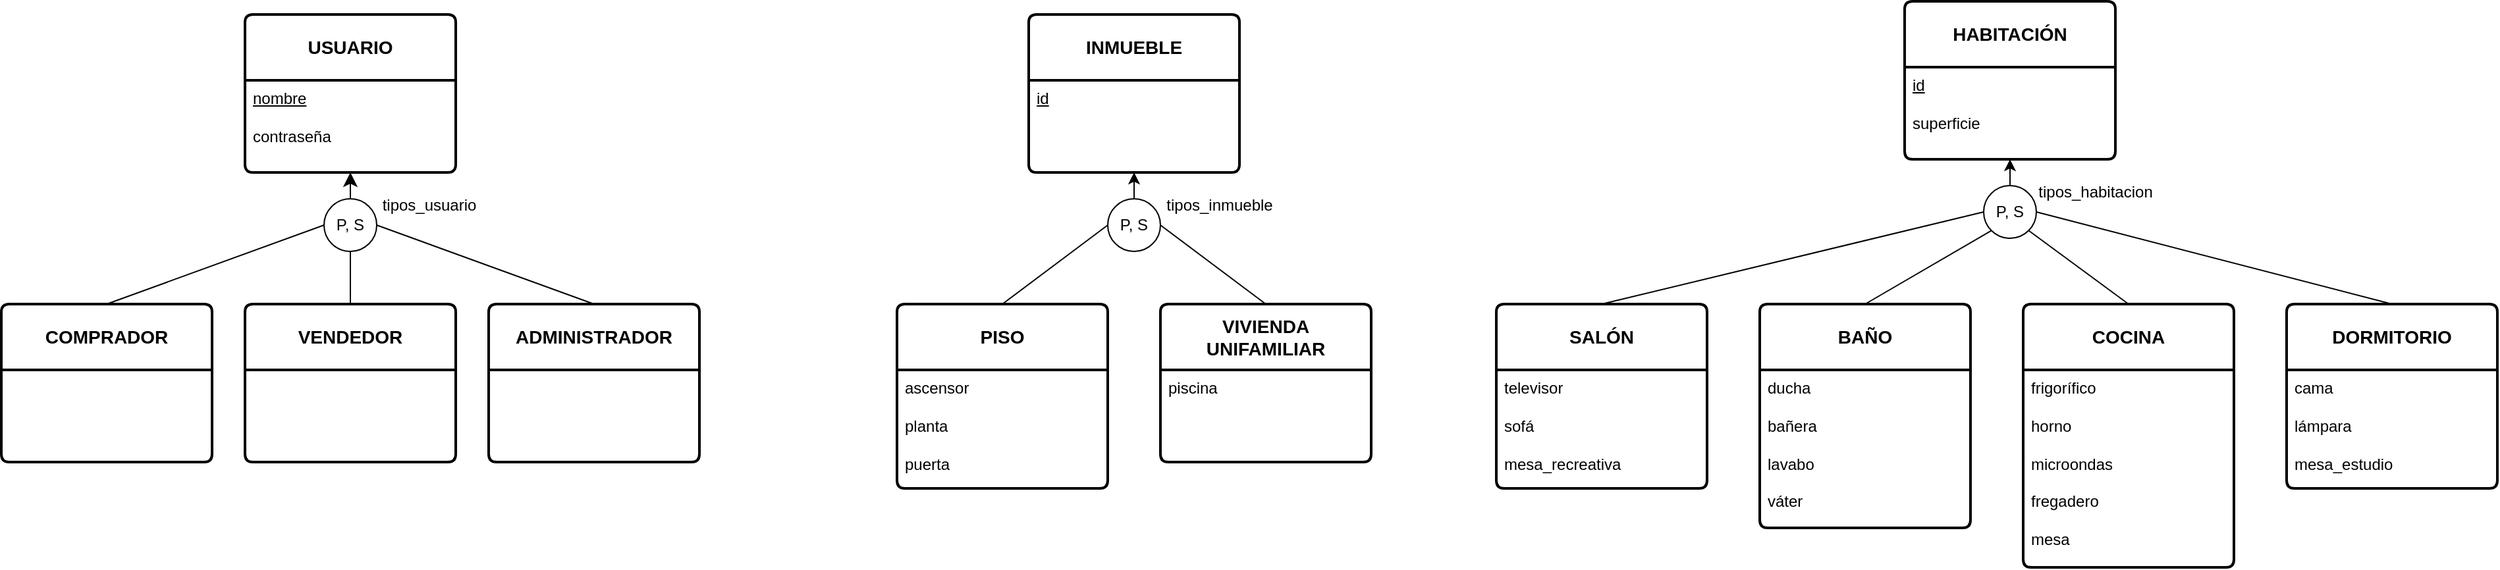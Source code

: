 <mxfile version="27.0.5">
  <diagram id="R2lEEEUBdFMjLlhIrx00" name="Page-1">
    <mxGraphModel dx="1477" dy="783" grid="1" gridSize="10" guides="1" tooltips="1" connect="1" arrows="1" fold="1" page="1" pageScale="1" pageWidth="850" pageHeight="1100" math="0" shadow="0" extFonts="Permanent Marker^https://fonts.googleapis.com/css?family=Permanent+Marker">
      <root>
        <mxCell id="0" />
        <mxCell id="1" parent="0" />
        <mxCell id="4e2i7B92s4lmDY4O2SuO-6" value="&lt;b&gt;USUARIO&lt;/b&gt;" style="swimlane;childLayout=stackLayout;horizontal=1;startSize=50;horizontalStack=0;rounded=1;fontSize=14;fontStyle=0;strokeWidth=2;resizeParent=0;resizeLast=1;shadow=0;dashed=0;align=center;arcSize=4;whiteSpace=wrap;html=1;" parent="1" vertex="1">
          <mxGeometry x="280" y="180" width="160" height="120" as="geometry" />
        </mxCell>
        <mxCell id="4e2i7B92s4lmDY4O2SuO-7" value="&lt;u&gt;nombre&lt;/u&gt;&lt;br&gt;&lt;br&gt;&lt;div&gt;contraseña&lt;/div&gt;" style="align=left;strokeColor=none;fillColor=none;spacingLeft=4;spacingRight=4;fontSize=12;verticalAlign=top;resizable=0;rotatable=0;part=1;html=1;whiteSpace=wrap;" parent="4e2i7B92s4lmDY4O2SuO-6" vertex="1">
          <mxGeometry y="50" width="160" height="70" as="geometry" />
        </mxCell>
        <mxCell id="4e2i7B92s4lmDY4O2SuO-20" style="edgeStyle=none;curved=1;rounded=0;orthogonalLoop=1;jettySize=auto;html=1;exitX=0.5;exitY=0;exitDx=0;exitDy=0;entryX=0;entryY=0.5;entryDx=0;entryDy=0;fontSize=12;startSize=8;endSize=8;endArrow=none;startFill=0;" parent="1" source="4e2i7B92s4lmDY4O2SuO-8" target="4e2i7B92s4lmDY4O2SuO-13" edge="1">
          <mxGeometry relative="1" as="geometry" />
        </mxCell>
        <mxCell id="4e2i7B92s4lmDY4O2SuO-8" value="&lt;b&gt;COMPRADOR&lt;/b&gt;" style="swimlane;childLayout=stackLayout;horizontal=1;startSize=50;horizontalStack=0;rounded=1;fontSize=14;fontStyle=0;strokeWidth=2;resizeParent=0;resizeLast=1;shadow=0;dashed=0;align=center;arcSize=4;whiteSpace=wrap;html=1;" parent="1" vertex="1">
          <mxGeometry x="95" y="400" width="160" height="120" as="geometry" />
        </mxCell>
        <mxCell id="4e2i7B92s4lmDY4O2SuO-19" style="edgeStyle=none;curved=1;rounded=0;orthogonalLoop=1;jettySize=auto;html=1;exitX=0.5;exitY=0;exitDx=0;exitDy=0;entryX=0.5;entryY=1;entryDx=0;entryDy=0;fontSize=12;startSize=8;endSize=8;endArrow=none;startFill=0;" parent="1" source="4e2i7B92s4lmDY4O2SuO-10" target="4e2i7B92s4lmDY4O2SuO-13" edge="1">
          <mxGeometry relative="1" as="geometry" />
        </mxCell>
        <mxCell id="4e2i7B92s4lmDY4O2SuO-10" value="&lt;b&gt;VENDEDOR&lt;/b&gt;" style="swimlane;childLayout=stackLayout;horizontal=1;startSize=50;horizontalStack=0;rounded=1;fontSize=14;fontStyle=0;strokeWidth=2;resizeParent=0;resizeLast=1;shadow=0;dashed=0;align=center;arcSize=4;whiteSpace=wrap;html=1;" parent="1" vertex="1">
          <mxGeometry x="280" y="400" width="160" height="120" as="geometry" />
        </mxCell>
        <mxCell id="4e2i7B92s4lmDY4O2SuO-18" style="edgeStyle=none;curved=1;rounded=0;orthogonalLoop=1;jettySize=auto;html=1;exitX=0.5;exitY=0;exitDx=0;exitDy=0;entryX=1;entryY=0.5;entryDx=0;entryDy=0;fontSize=12;startSize=8;endSize=8;endArrow=none;startFill=0;" parent="1" source="4e2i7B92s4lmDY4O2SuO-11" target="4e2i7B92s4lmDY4O2SuO-13" edge="1">
          <mxGeometry relative="1" as="geometry" />
        </mxCell>
        <mxCell id="4e2i7B92s4lmDY4O2SuO-11" value="&lt;b&gt;ADMINISTRADOR&lt;/b&gt;" style="swimlane;childLayout=stackLayout;horizontal=1;startSize=50;horizontalStack=0;rounded=1;fontSize=14;fontStyle=0;strokeWidth=2;resizeParent=0;resizeLast=1;shadow=0;dashed=0;align=center;arcSize=4;whiteSpace=wrap;html=1;" parent="1" vertex="1">
          <mxGeometry x="465" y="400" width="160" height="120" as="geometry" />
        </mxCell>
        <mxCell id="4e2i7B92s4lmDY4O2SuO-14" style="edgeStyle=none;curved=1;rounded=0;orthogonalLoop=1;jettySize=auto;html=1;exitX=0.5;exitY=0;exitDx=0;exitDy=0;entryX=0.5;entryY=1;entryDx=0;entryDy=0;fontSize=12;startSize=8;endSize=8;" parent="1" source="4e2i7B92s4lmDY4O2SuO-13" target="4e2i7B92s4lmDY4O2SuO-7" edge="1">
          <mxGeometry relative="1" as="geometry" />
        </mxCell>
        <mxCell id="4e2i7B92s4lmDY4O2SuO-13" value="P, S" style="ellipse;whiteSpace=wrap;html=1;aspect=fixed;" parent="1" vertex="1">
          <mxGeometry x="340" y="320" width="40" height="40" as="geometry" />
        </mxCell>
        <mxCell id="4e2i7B92s4lmDY4O2SuO-21" value="tipos_usuario" style="text;html=1;align=center;verticalAlign=middle;whiteSpace=wrap;rounded=0;" parent="1" vertex="1">
          <mxGeometry x="390" y="310" width="60" height="30" as="geometry" />
        </mxCell>
        <mxCell id="4e2i7B92s4lmDY4O2SuO-22" value="&lt;b&gt;INMUEBLE&lt;/b&gt;" style="swimlane;childLayout=stackLayout;horizontal=1;startSize=50;horizontalStack=0;rounded=1;fontSize=14;fontStyle=0;strokeWidth=2;resizeParent=0;resizeLast=1;shadow=0;dashed=0;align=center;arcSize=4;whiteSpace=wrap;html=1;" parent="1" vertex="1">
          <mxGeometry x="875" y="180" width="160" height="120" as="geometry" />
        </mxCell>
        <mxCell id="4e2i7B92s4lmDY4O2SuO-23" value="&lt;u&gt;id&lt;/u&gt;&lt;br&gt;&lt;br&gt;&lt;div&gt;&lt;br&gt;&lt;/div&gt;" style="align=left;strokeColor=none;fillColor=none;spacingLeft=4;spacingRight=4;fontSize=12;verticalAlign=top;resizable=0;rotatable=0;part=1;html=1;whiteSpace=wrap;" parent="4e2i7B92s4lmDY4O2SuO-22" vertex="1">
          <mxGeometry y="50" width="160" height="70" as="geometry" />
        </mxCell>
        <mxCell id="v-jbXw5zntiqwaU9itKJ-7" style="edgeStyle=none;curved=1;rounded=0;orthogonalLoop=1;jettySize=auto;html=1;exitX=0.5;exitY=0;exitDx=0;exitDy=0;entryX=0;entryY=0.5;entryDx=0;entryDy=0;fontSize=12;startSize=8;endSize=8;endArrow=none;startFill=0;" edge="1" parent="1">
          <mxGeometry relative="1" as="geometry">
            <mxPoint x="935" y="340" as="targetPoint" />
            <mxPoint x="855.0" y="400.0" as="sourcePoint" />
          </mxGeometry>
        </mxCell>
        <mxCell id="v-jbXw5zntiqwaU9itKJ-11" style="edgeStyle=none;curved=1;rounded=0;orthogonalLoop=1;jettySize=auto;html=1;exitX=0.5;exitY=0;exitDx=0;exitDy=0;entryX=1;entryY=0.5;entryDx=0;entryDy=0;fontSize=12;startSize=8;endSize=8;endArrow=none;startFill=0;" edge="1" parent="1">
          <mxGeometry relative="1" as="geometry">
            <mxPoint x="975" y="340" as="targetPoint" />
            <mxPoint x="1055.0" y="400.0" as="sourcePoint" />
          </mxGeometry>
        </mxCell>
        <mxCell id="v-jbXw5zntiqwaU9itKJ-15" style="edgeStyle=orthogonalEdgeStyle;rounded=0;orthogonalLoop=1;jettySize=auto;html=1;exitX=0.5;exitY=0;exitDx=0;exitDy=0;entryX=0.5;entryY=1;entryDx=0;entryDy=0;" edge="1" parent="1" source="v-jbXw5zntiqwaU9itKJ-14" target="4e2i7B92s4lmDY4O2SuO-23">
          <mxGeometry relative="1" as="geometry" />
        </mxCell>
        <mxCell id="v-jbXw5zntiqwaU9itKJ-14" value="P, S" style="ellipse;whiteSpace=wrap;html=1;aspect=fixed;" vertex="1" parent="1">
          <mxGeometry x="935" y="320" width="40" height="40" as="geometry" />
        </mxCell>
        <mxCell id="v-jbXw5zntiqwaU9itKJ-16" value="tipos_inmueble" style="text;html=1;align=center;verticalAlign=middle;whiteSpace=wrap;rounded=0;" vertex="1" parent="1">
          <mxGeometry x="990" y="310" width="60" height="30" as="geometry" />
        </mxCell>
        <mxCell id="v-jbXw5zntiqwaU9itKJ-18" value="&lt;b&gt;PISO&lt;/b&gt;" style="swimlane;childLayout=stackLayout;horizontal=1;startSize=50;horizontalStack=0;rounded=1;fontSize=14;fontStyle=0;strokeWidth=2;resizeParent=0;resizeLast=1;shadow=0;dashed=0;align=center;arcSize=4;whiteSpace=wrap;html=1;" vertex="1" parent="1">
          <mxGeometry x="775" y="400" width="160" height="140" as="geometry" />
        </mxCell>
        <mxCell id="v-jbXw5zntiqwaU9itKJ-19" value="&lt;div&gt;ascensor&lt;/div&gt;&lt;div&gt;&lt;br&gt;&lt;/div&gt;planta&lt;div&gt;&lt;br&gt;&lt;/div&gt;&lt;div&gt;puerta&lt;/div&gt;" style="align=left;strokeColor=none;fillColor=none;spacingLeft=4;spacingRight=4;fontSize=12;verticalAlign=top;resizable=0;rotatable=0;part=1;html=1;whiteSpace=wrap;" vertex="1" parent="v-jbXw5zntiqwaU9itKJ-18">
          <mxGeometry y="50" width="160" height="90" as="geometry" />
        </mxCell>
        <mxCell id="v-jbXw5zntiqwaU9itKJ-20" value="&lt;b&gt;VIVIENDA UNIFAMILIAR&lt;/b&gt;" style="swimlane;childLayout=stackLayout;horizontal=1;startSize=50;horizontalStack=0;rounded=1;fontSize=14;fontStyle=0;strokeWidth=2;resizeParent=0;resizeLast=1;shadow=0;dashed=0;align=center;arcSize=4;whiteSpace=wrap;html=1;" vertex="1" parent="1">
          <mxGeometry x="975" y="400" width="160" height="120" as="geometry" />
        </mxCell>
        <mxCell id="v-jbXw5zntiqwaU9itKJ-21" value="piscina" style="align=left;strokeColor=none;fillColor=none;spacingLeft=4;spacingRight=4;fontSize=12;verticalAlign=top;resizable=0;rotatable=0;part=1;html=1;whiteSpace=wrap;" vertex="1" parent="v-jbXw5zntiqwaU9itKJ-20">
          <mxGeometry y="50" width="160" height="70" as="geometry" />
        </mxCell>
        <mxCell id="v-jbXw5zntiqwaU9itKJ-22" value="&lt;b&gt;HABITACIÓN&lt;/b&gt;" style="swimlane;childLayout=stackLayout;horizontal=1;startSize=50;horizontalStack=0;rounded=1;fontSize=14;fontStyle=0;strokeWidth=2;resizeParent=0;resizeLast=1;shadow=0;dashed=0;align=center;arcSize=4;whiteSpace=wrap;html=1;" vertex="1" parent="1">
          <mxGeometry x="1540" y="170" width="160" height="120" as="geometry" />
        </mxCell>
        <mxCell id="v-jbXw5zntiqwaU9itKJ-23" value="&lt;u&gt;id&lt;/u&gt;&lt;div&gt;&lt;br&gt;&lt;/div&gt;&lt;div&gt;superficie&lt;/div&gt;" style="align=left;strokeColor=none;fillColor=none;spacingLeft=4;spacingRight=4;fontSize=12;verticalAlign=top;resizable=0;rotatable=0;part=1;html=1;whiteSpace=wrap;" vertex="1" parent="v-jbXw5zntiqwaU9itKJ-22">
          <mxGeometry y="50" width="160" height="70" as="geometry" />
        </mxCell>
        <mxCell id="v-jbXw5zntiqwaU9itKJ-26" style="edgeStyle=orthogonalEdgeStyle;rounded=0;orthogonalLoop=1;jettySize=auto;html=1;exitX=0.5;exitY=0;exitDx=0;exitDy=0;entryX=0.5;entryY=1;entryDx=0;entryDy=0;" edge="1" parent="1" source="v-jbXw5zntiqwaU9itKJ-27">
          <mxGeometry relative="1" as="geometry">
            <mxPoint x="1620" y="290" as="targetPoint" />
          </mxGeometry>
        </mxCell>
        <mxCell id="v-jbXw5zntiqwaU9itKJ-42" style="rounded=0;orthogonalLoop=1;jettySize=auto;html=1;exitX=1;exitY=0.5;exitDx=0;exitDy=0;entryX=0.5;entryY=0;entryDx=0;entryDy=0;endArrow=none;startFill=0;" edge="1" parent="1" source="v-jbXw5zntiqwaU9itKJ-27" target="v-jbXw5zntiqwaU9itKJ-37">
          <mxGeometry relative="1" as="geometry" />
        </mxCell>
        <mxCell id="v-jbXw5zntiqwaU9itKJ-27" value="P, S" style="ellipse;whiteSpace=wrap;html=1;aspect=fixed;" vertex="1" parent="1">
          <mxGeometry x="1600" y="310" width="40" height="40" as="geometry" />
        </mxCell>
        <mxCell id="v-jbXw5zntiqwaU9itKJ-28" value="tipos_habitacion" style="text;html=1;align=center;verticalAlign=middle;whiteSpace=wrap;rounded=0;" vertex="1" parent="1">
          <mxGeometry x="1655" y="300" width="60" height="30" as="geometry" />
        </mxCell>
        <mxCell id="v-jbXw5zntiqwaU9itKJ-39" style="rounded=0;orthogonalLoop=1;jettySize=auto;html=1;exitX=0.5;exitY=0;exitDx=0;exitDy=0;entryX=0;entryY=0.5;entryDx=0;entryDy=0;endArrow=none;startFill=0;" edge="1" parent="1" source="v-jbXw5zntiqwaU9itKJ-29" target="v-jbXw5zntiqwaU9itKJ-27">
          <mxGeometry relative="1" as="geometry" />
        </mxCell>
        <mxCell id="v-jbXw5zntiqwaU9itKJ-29" value="&lt;b&gt;SALÓN&lt;/b&gt;" style="swimlane;childLayout=stackLayout;horizontal=1;startSize=50;horizontalStack=0;rounded=1;fontSize=14;fontStyle=0;strokeWidth=2;resizeParent=0;resizeLast=1;shadow=0;dashed=0;align=center;arcSize=4;whiteSpace=wrap;html=1;" vertex="1" parent="1">
          <mxGeometry x="1230" y="400" width="160" height="140" as="geometry" />
        </mxCell>
        <mxCell id="v-jbXw5zntiqwaU9itKJ-30" value="televisor&lt;div&gt;&lt;br&gt;&lt;/div&gt;&lt;div&gt;sofá&lt;/div&gt;&lt;div&gt;&lt;br&gt;&lt;/div&gt;&lt;div&gt;mesa_recreativa&lt;/div&gt;" style="align=left;strokeColor=none;fillColor=none;spacingLeft=4;spacingRight=4;fontSize=12;verticalAlign=top;resizable=0;rotatable=0;part=1;html=1;whiteSpace=wrap;" vertex="1" parent="v-jbXw5zntiqwaU9itKJ-29">
          <mxGeometry y="50" width="160" height="90" as="geometry" />
        </mxCell>
        <mxCell id="v-jbXw5zntiqwaU9itKJ-40" style="rounded=0;orthogonalLoop=1;jettySize=auto;html=1;exitX=0.5;exitY=0;exitDx=0;exitDy=0;entryX=0;entryY=1;entryDx=0;entryDy=0;endArrow=none;startFill=0;" edge="1" parent="1" source="v-jbXw5zntiqwaU9itKJ-31" target="v-jbXw5zntiqwaU9itKJ-27">
          <mxGeometry relative="1" as="geometry" />
        </mxCell>
        <mxCell id="v-jbXw5zntiqwaU9itKJ-31" value="&lt;b&gt;BAÑO&lt;/b&gt;" style="swimlane;childLayout=stackLayout;horizontal=1;startSize=50;horizontalStack=0;rounded=1;fontSize=14;fontStyle=0;strokeWidth=2;resizeParent=0;resizeLast=1;shadow=0;dashed=0;align=center;arcSize=4;whiteSpace=wrap;html=1;" vertex="1" parent="1">
          <mxGeometry x="1430" y="400" width="160" height="170" as="geometry" />
        </mxCell>
        <mxCell id="v-jbXw5zntiqwaU9itKJ-32" value="ducha&lt;div&gt;&lt;br&gt;&lt;/div&gt;&lt;div&gt;bañera&lt;/div&gt;&lt;div&gt;&lt;br&gt;&lt;/div&gt;&lt;div&gt;lavabo&lt;/div&gt;&lt;div&gt;&lt;br&gt;&lt;/div&gt;&lt;div&gt;váter&lt;/div&gt;" style="align=left;strokeColor=none;fillColor=none;spacingLeft=4;spacingRight=4;fontSize=12;verticalAlign=top;resizable=0;rotatable=0;part=1;html=1;whiteSpace=wrap;" vertex="1" parent="v-jbXw5zntiqwaU9itKJ-31">
          <mxGeometry y="50" width="160" height="120" as="geometry" />
        </mxCell>
        <mxCell id="v-jbXw5zntiqwaU9itKJ-41" style="rounded=0;orthogonalLoop=1;jettySize=auto;html=1;exitX=0.5;exitY=0;exitDx=0;exitDy=0;entryX=1;entryY=1;entryDx=0;entryDy=0;endArrow=none;startFill=0;" edge="1" parent="1" source="v-jbXw5zntiqwaU9itKJ-33" target="v-jbXw5zntiqwaU9itKJ-27">
          <mxGeometry relative="1" as="geometry" />
        </mxCell>
        <mxCell id="v-jbXw5zntiqwaU9itKJ-33" value="&lt;b&gt;COCINA&lt;/b&gt;" style="swimlane;childLayout=stackLayout;horizontal=1;startSize=50;horizontalStack=0;rounded=1;fontSize=14;fontStyle=0;strokeWidth=2;resizeParent=0;resizeLast=1;shadow=0;dashed=0;align=center;arcSize=4;whiteSpace=wrap;html=1;" vertex="1" parent="1">
          <mxGeometry x="1630" y="400" width="160" height="200" as="geometry" />
        </mxCell>
        <mxCell id="v-jbXw5zntiqwaU9itKJ-34" value="frigorífico&lt;div&gt;&lt;br&gt;&lt;/div&gt;&lt;div&gt;horno&lt;/div&gt;&lt;div&gt;&lt;br&gt;&lt;/div&gt;&lt;div&gt;microondas&lt;/div&gt;&lt;div&gt;&lt;br&gt;&lt;/div&gt;&lt;div&gt;fregadero&lt;/div&gt;&lt;div&gt;&lt;br&gt;&lt;/div&gt;&lt;div&gt;mesa&lt;/div&gt;" style="align=left;strokeColor=none;fillColor=none;spacingLeft=4;spacingRight=4;fontSize=12;verticalAlign=top;resizable=0;rotatable=0;part=1;html=1;whiteSpace=wrap;" vertex="1" parent="v-jbXw5zntiqwaU9itKJ-33">
          <mxGeometry y="50" width="160" height="150" as="geometry" />
        </mxCell>
        <mxCell id="v-jbXw5zntiqwaU9itKJ-37" value="&lt;b&gt;DORMITORIO&lt;/b&gt;" style="swimlane;childLayout=stackLayout;horizontal=1;startSize=50;horizontalStack=0;rounded=1;fontSize=14;fontStyle=0;strokeWidth=2;resizeParent=0;resizeLast=1;shadow=0;dashed=0;align=center;arcSize=4;whiteSpace=wrap;html=1;" vertex="1" parent="1">
          <mxGeometry x="1830" y="400" width="160" height="140" as="geometry" />
        </mxCell>
        <mxCell id="v-jbXw5zntiqwaU9itKJ-38" value="cama&lt;div&gt;&lt;br&gt;&lt;/div&gt;&lt;div&gt;lámpara&lt;/div&gt;&lt;div&gt;&lt;br&gt;&lt;/div&gt;&lt;div&gt;mesa_estudio&lt;/div&gt;" style="align=left;strokeColor=none;fillColor=none;spacingLeft=4;spacingRight=4;fontSize=12;verticalAlign=top;resizable=0;rotatable=0;part=1;html=1;whiteSpace=wrap;" vertex="1" parent="v-jbXw5zntiqwaU9itKJ-37">
          <mxGeometry y="50" width="160" height="90" as="geometry" />
        </mxCell>
      </root>
    </mxGraphModel>
  </diagram>
</mxfile>
